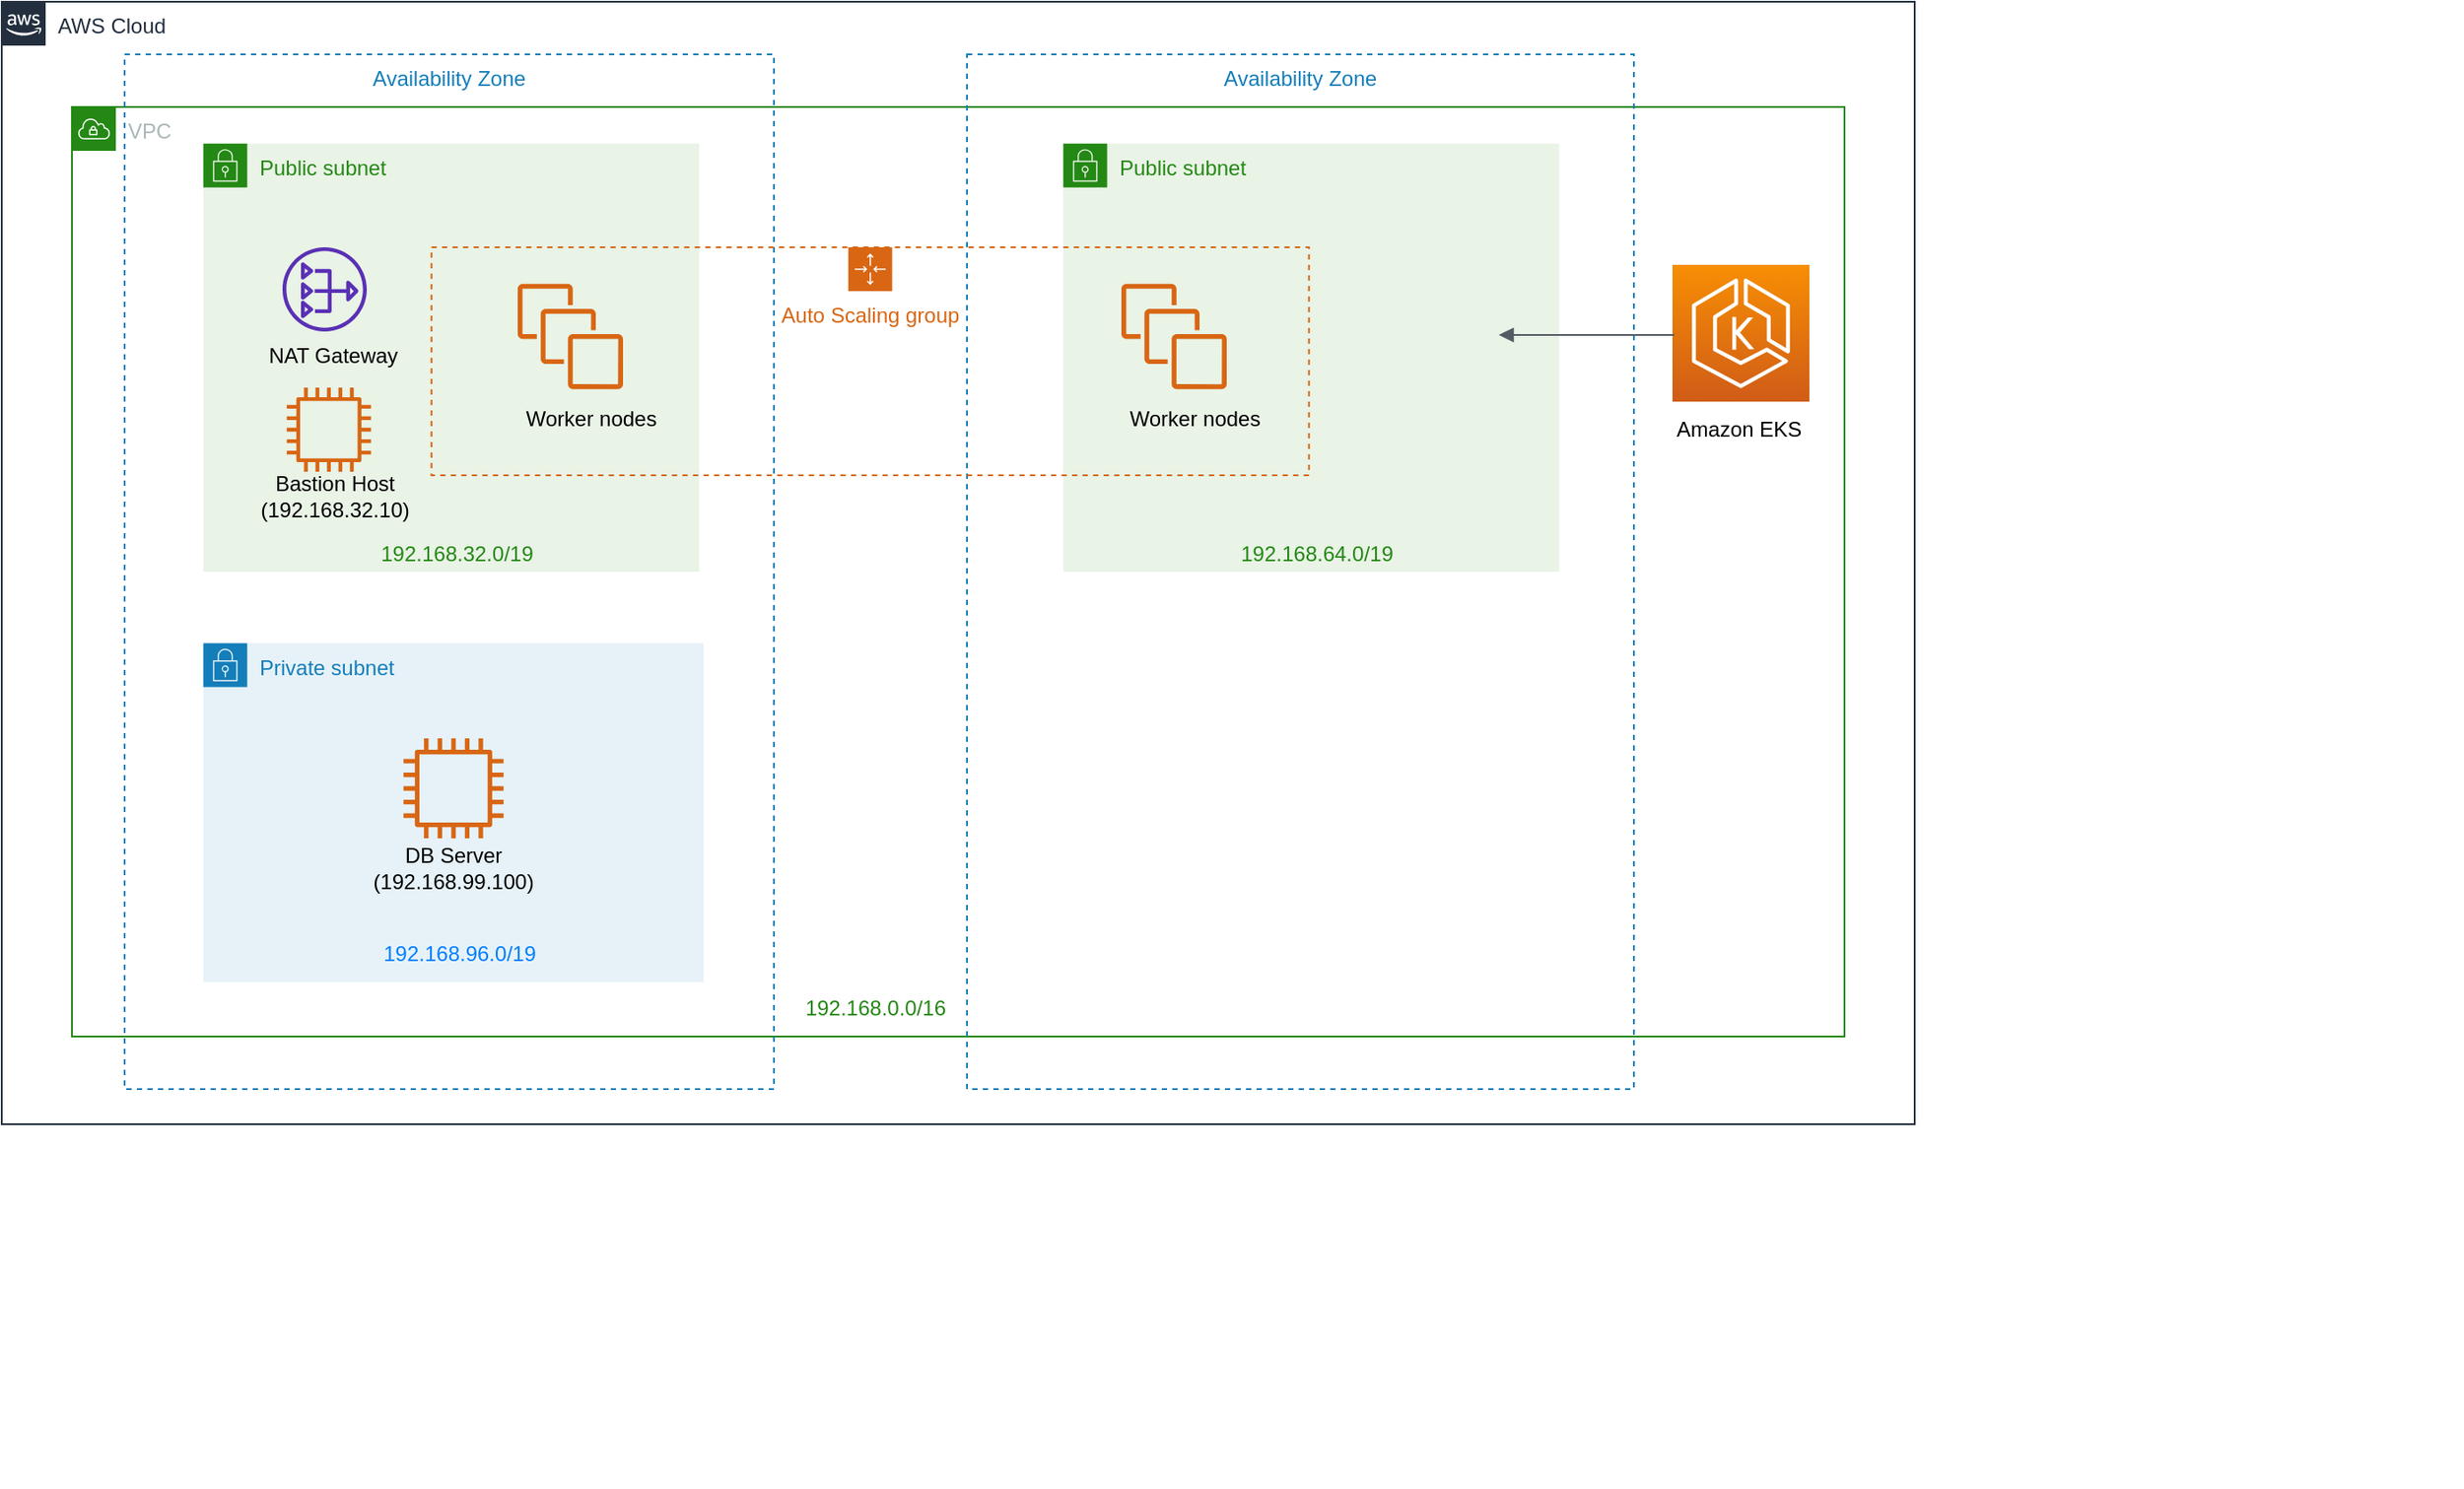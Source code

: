 <mxfile version="12.4.2" type="device" pages="2"><diagram id="54BqALLU7wodp8FNLnc1" name="AWS構成"><mxGraphModel dx="1024" dy="592" grid="1" gridSize="10" guides="1" tooltips="1" connect="1" arrows="1" fold="1" page="1" pageScale="1" pageWidth="827" pageHeight="1169" math="0" shadow="0"><root><mxCell id="0"/><mxCell id="1" parent="0"/><mxCell id="EiOpMxR-uVtinpsSjzxG-1" value="AWS Cloud" style="points=[[0,0],[0.25,0],[0.5,0],[0.75,0],[1,0],[1,0.25],[1,0.5],[1,0.75],[1,1],[0.75,1],[0.5,1],[0.25,1],[0,1],[0,0.75],[0,0.5],[0,0.25]];outlineConnect=0;gradientColor=none;html=1;whiteSpace=wrap;fontSize=12;fontStyle=0;shape=mxgraph.aws4.group;grIcon=mxgraph.aws4.group_aws_cloud_alt;strokeColor=#232F3E;fillColor=none;verticalAlign=top;align=left;spacingLeft=30;fontColor=#232F3E;dashed=0;" parent="1" vertex="1"><mxGeometry x="20" y="70" width="1090" height="640" as="geometry"/></mxCell><mxCell id="LlpVSZ4aEj_mOv94WtYo-32" value="" style="group" parent="1" vertex="1" connectable="0"><mxGeometry x="60" y="140" width="1362" height="777" as="geometry"/></mxCell><mxCell id="EiOpMxR-uVtinpsSjzxG-3" value="VPC" style="points=[[0,0],[0.25,0],[0.5,0],[0.75,0],[1,0],[1,0.25],[1,0.5],[1,0.75],[1,1],[0.75,1],[0.5,1],[0.25,1],[0,1],[0,0.75],[0,0.5],[0,0.25]];outlineConnect=0;gradientColor=none;html=1;whiteSpace=wrap;fontSize=12;fontStyle=0;shape=mxgraph.aws4.group;grIcon=mxgraph.aws4.group_vpc;strokeColor=#248814;fillColor=none;verticalAlign=top;align=left;spacingLeft=30;fontColor=#AAB7B8;dashed=0;" parent="LlpVSZ4aEj_mOv94WtYo-32" vertex="1"><mxGeometry y="-10" width="1010" height="530" as="geometry"/></mxCell><mxCell id="EiOpMxR-uVtinpsSjzxG-20" value="192.168.0.0/16" style="text;html=1;strokeColor=none;fillColor=none;align=center;verticalAlign=middle;whiteSpace=wrap;rounded=0;fontColor=#248814;" parent="LlpVSZ4aEj_mOv94WtYo-32" vertex="1"><mxGeometry x="313.004" y="493.469" width="290.051" height="21.224" as="geometry"/></mxCell><mxCell id="LlpVSZ4aEj_mOv94WtYo-39" value="" style="group" parent="LlpVSZ4aEj_mOv94WtYo-32" vertex="1" connectable="0"><mxGeometry x="30" y="-40" width="1332" height="817" as="geometry"/></mxCell><mxCell id="LlpVSZ4aEj_mOv94WtYo-34" value="" style="group" parent="LlpVSZ4aEj_mOv94WtYo-39" vertex="1" connectable="0"><mxGeometry width="1332" height="817" as="geometry"/></mxCell><mxCell id="LlpVSZ4aEj_mOv94WtYo-35" value="Availability Zone" style="fillColor=none;strokeColor=#147EBA;dashed=1;verticalAlign=top;fontStyle=0;fontColor=#147EBA;" parent="LlpVSZ4aEj_mOv94WtYo-34" vertex="1"><mxGeometry width="370" height="590" as="geometry"/></mxCell><mxCell id="LlpVSZ4aEj_mOv94WtYo-36" value="" style="group" parent="LlpVSZ4aEj_mOv94WtYo-34" vertex="1" connectable="0"><mxGeometry x="44.848" y="50.862" width="1287.152" height="766.138" as="geometry"/></mxCell><mxCell id="LlpVSZ4aEj_mOv94WtYo-37" value="Public subnet" style="points=[[0,0],[0.25,0],[0.5,0],[0.75,0],[1,0],[1,0.25],[1,0.5],[1,0.75],[1,1],[0.75,1],[0.5,1],[0.25,1],[0,1],[0,0.75],[0,0.5],[0,0.25]];outlineConnect=0;gradientColor=none;html=1;whiteSpace=wrap;fontSize=12;fontStyle=0;shape=mxgraph.aws4.group;grIcon=mxgraph.aws4.group_security_group;grStroke=0;strokeColor=#248814;fillColor=#E9F3E6;verticalAlign=top;align=left;spacingLeft=30;fontColor=#248814;dashed=0;" parent="LlpVSZ4aEj_mOv94WtYo-36" vertex="1"><mxGeometry width="282.545" height="244.138" as="geometry"/></mxCell><mxCell id="LlpVSZ4aEj_mOv94WtYo-38" value="192.168.32.0/19" style="text;html=1;strokeColor=none;fillColor=none;align=center;verticalAlign=middle;whiteSpace=wrap;rounded=0;fontColor=#248814;" parent="LlpVSZ4aEj_mOv94WtYo-36" vertex="1"><mxGeometry x="77.058" y="223.793" width="134.851" height="20.345" as="geometry"/></mxCell><mxCell id="LlpVSZ4aEj_mOv94WtYo-26" value="" style="group" parent="LlpVSZ4aEj_mOv94WtYo-36" vertex="1" connectable="0"><mxGeometry x="25.152" y="139.138" width="112" height="72" as="geometry"/></mxCell><mxCell id="LlpVSZ4aEj_mOv94WtYo-27" value="" style="outlineConnect=0;fontColor=#232F3E;gradientColor=none;fillColor=#D86613;strokeColor=none;dashed=0;verticalLabelPosition=bottom;verticalAlign=top;align=center;html=1;fontSize=12;fontStyle=0;aspect=fixed;pointerEvents=1;shape=mxgraph.aws4.instance2;" parent="LlpVSZ4aEj_mOv94WtYo-26" vertex="1"><mxGeometry x="22.4" width="48" height="48" as="geometry"/></mxCell><mxCell id="LlpVSZ4aEj_mOv94WtYo-43" value="" style="group" parent="LlpVSZ4aEj_mOv94WtYo-36" vertex="1" connectable="0"><mxGeometry x="45.152" y="59.138" width="112" height="72" as="geometry"/></mxCell><mxCell id="LlpVSZ4aEj_mOv94WtYo-21" value="" style="group" parent="LlpVSZ4aEj_mOv94WtYo-43" vertex="1" connectable="0"><mxGeometry width="112" height="72" as="geometry"/></mxCell><mxCell id="LlpVSZ4aEj_mOv94WtYo-42" value="" style="group" parent="LlpVSZ4aEj_mOv94WtYo-21" vertex="1" connectable="0"><mxGeometry width="80" height="72" as="geometry"/></mxCell><mxCell id="LlpVSZ4aEj_mOv94WtYo-22" value="" style="group;aspect=fixed;" parent="LlpVSZ4aEj_mOv94WtYo-42" vertex="1" connectable="0"><mxGeometry width="80" height="72" as="geometry"/></mxCell><mxCell id="LlpVSZ4aEj_mOv94WtYo-23" value="" style="group" parent="LlpVSZ4aEj_mOv94WtYo-22" vertex="1" connectable="0"><mxGeometry width="80" height="72" as="geometry"/></mxCell><mxCell id="LlpVSZ4aEj_mOv94WtYo-25" value="NAT Gateway" style="text;html=1;strokeColor=none;fillColor=none;align=center;verticalAlign=middle;whiteSpace=wrap;rounded=0;" parent="LlpVSZ4aEj_mOv94WtYo-23" vertex="1"><mxGeometry x="-11" y="52" width="80" height="20" as="geometry"/></mxCell><mxCell id="LlpVSZ4aEj_mOv94WtYo-24" value="" style="outlineConnect=0;fontColor=#232F3E;gradientColor=none;fillColor=#5A30B5;strokeColor=none;dashed=0;verticalLabelPosition=bottom;verticalAlign=top;align=center;html=1;fontSize=12;fontStyle=0;aspect=fixed;pointerEvents=1;shape=mxgraph.aws4.nat_gateway;" parent="LlpVSZ4aEj_mOv94WtYo-36" vertex="1"><mxGeometry x="45.152" y="59.138" width="48" height="48" as="geometry"/></mxCell><mxCell id="LlpVSZ4aEj_mOv94WtYo-28" value="Bastion Host&lt;br&gt;(192.168.32.10)" style="text;html=1;strokeColor=none;fillColor=none;align=center;verticalAlign=middle;whiteSpace=wrap;rounded=0;" parent="LlpVSZ4aEj_mOv94WtYo-36" vertex="1"><mxGeometry x="19.152" y="191.138" width="112" height="20" as="geometry"/></mxCell><mxCell id="LlpVSZ4aEj_mOv94WtYo-9" value="" style="group" parent="LlpVSZ4aEj_mOv94WtYo-34" vertex="1" connectable="0"><mxGeometry x="44.85" y="335.69" width="285.15" height="193.276" as="geometry"/></mxCell><mxCell id="EiOpMxR-uVtinpsSjzxG-7" value="Private subnet" style="points=[[0,0],[0.25,0],[0.5,0],[0.75,0],[1,0],[1,0.25],[1,0.5],[1,0.75],[1,1],[0.75,1],[0.5,1],[0.25,1],[0,1],[0,0.75],[0,0.5],[0,0.25]];outlineConnect=0;gradientColor=none;html=1;whiteSpace=wrap;fontSize=12;fontStyle=0;shape=mxgraph.aws4.group;grIcon=mxgraph.aws4.group_security_group;grStroke=0;strokeColor=#147EBA;fillColor=#E6F2F8;verticalAlign=top;align=left;spacingLeft=30;fontColor=#147EBA;dashed=0;" parent="LlpVSZ4aEj_mOv94WtYo-9" vertex="1"><mxGeometry width="285.15" height="193.276" as="geometry"/></mxCell><mxCell id="EiOpMxR-uVtinpsSjzxG-21" value="192.168.96.0/19" style="text;html=1;strokeColor=none;fillColor=none;align=center;verticalAlign=middle;whiteSpace=wrap;rounded=0;fontColor=#007FFF;" parent="LlpVSZ4aEj_mOv94WtYo-9" vertex="1"><mxGeometry x="77.768" y="164.92" width="136.094" height="24.159" as="geometry"/></mxCell><mxCell id="LlpVSZ4aEj_mOv94WtYo-6" value="" style="group" parent="LlpVSZ4aEj_mOv94WtYo-9" vertex="1" connectable="0"><mxGeometry x="79.208" y="54.359" width="126.733" height="85.766" as="geometry"/></mxCell><mxCell id="EiOpMxR-uVtinpsSjzxG-13" value="" style="outlineConnect=0;fontColor=#232F3E;gradientColor=none;fillColor=#D86613;strokeColor=none;dashed=0;verticalLabelPosition=bottom;verticalAlign=top;align=center;html=1;fontSize=12;fontStyle=0;aspect=fixed;pointerEvents=1;shape=mxgraph.aws4.instance2;" parent="LlpVSZ4aEj_mOv94WtYo-6" vertex="1"><mxGeometry x="34.867" width="57" height="57" as="geometry"/></mxCell><mxCell id="EiOpMxR-uVtinpsSjzxG-15" value="DB Server&lt;br&gt;(192.168.99.100)" style="text;html=1;strokeColor=none;fillColor=none;align=center;verticalAlign=middle;whiteSpace=wrap;rounded=0;" parent="LlpVSZ4aEj_mOv94WtYo-6" vertex="1"><mxGeometry y="61.607" width="126.733" height="24.159" as="geometry"/></mxCell><mxCell id="EiOpMxR-uVtinpsSjzxG-8" value="" style="outlineConnect=0;fontColor=#232F3E;gradientColor=#F78E04;gradientDirection=north;fillColor=#D05C17;strokeColor=#ffffff;dashed=0;verticalLabelPosition=bottom;verticalAlign=top;align=center;html=1;fontSize=12;fontStyle=0;aspect=fixed;shape=mxgraph.aws4.resourceIcon;resIcon=mxgraph.aws4.eks;" parent="LlpVSZ4aEj_mOv94WtYo-32" vertex="1"><mxGeometry x="912" y="80" width="78" height="78" as="geometry"/></mxCell><mxCell id="EiOpMxR-uVtinpsSjzxG-17" value="Amazon EKS" style="text;html=1;strokeColor=none;fillColor=none;align=center;verticalAlign=middle;whiteSpace=wrap;rounded=0;" parent="LlpVSZ4aEj_mOv94WtYo-32" vertex="1"><mxGeometry x="910" y="164" width="80" height="20" as="geometry"/></mxCell><mxCell id="LlpVSZ4aEj_mOv94WtYo-33" value="" style="group" parent="1" vertex="1" connectable="0"><mxGeometry x="580" y="100" width="370" height="590" as="geometry"/></mxCell><mxCell id="LlpVSZ4aEj_mOv94WtYo-1" value="Availability Zone" style="fillColor=none;strokeColor=#147EBA;dashed=1;verticalAlign=top;fontStyle=0;fontColor=#147EBA;" parent="LlpVSZ4aEj_mOv94WtYo-33" vertex="1"><mxGeometry x="-10" width="380" height="590" as="geometry"/></mxCell><mxCell id="LlpVSZ4aEj_mOv94WtYo-12" value="" style="group" parent="LlpVSZ4aEj_mOv94WtYo-33" vertex="1" connectable="0"><mxGeometry x="44.848" y="50.862" width="282.545" height="244.138" as="geometry"/></mxCell><mxCell id="LlpVSZ4aEj_mOv94WtYo-13" value="Public subnet" style="points=[[0,0],[0.25,0],[0.5,0],[0.75,0],[1,0],[1,0.25],[1,0.5],[1,0.75],[1,1],[0.75,1],[0.5,1],[0.25,1],[0,1],[0,0.75],[0,0.5],[0,0.25]];outlineConnect=0;gradientColor=none;html=1;whiteSpace=wrap;fontSize=12;fontStyle=0;shape=mxgraph.aws4.group;grIcon=mxgraph.aws4.group_security_group;grStroke=0;strokeColor=#248814;fillColor=#E9F3E6;verticalAlign=top;align=left;spacingLeft=30;fontColor=#248814;dashed=0;" parent="LlpVSZ4aEj_mOv94WtYo-12" vertex="1"><mxGeometry width="282.545" height="244.138" as="geometry"/></mxCell><mxCell id="LlpVSZ4aEj_mOv94WtYo-14" value="192.168.64.0/19" style="text;html=1;strokeColor=none;fillColor=none;align=center;verticalAlign=middle;whiteSpace=wrap;rounded=0;fontColor=#248814;" parent="LlpVSZ4aEj_mOv94WtYo-12" vertex="1"><mxGeometry x="77.058" y="223.793" width="134.851" height="20.345" as="geometry"/></mxCell><mxCell id="LlpVSZ4aEj_mOv94WtYo-40" value="Auto Scaling group" style="points=[[0,0],[0.25,0],[0.5,0],[0.75,0],[1,0],[1,0.25],[1,0.5],[1,0.75],[1,1],[0.75,1],[0.5,1],[0.25,1],[0,1],[0,0.75],[0,0.5],[0,0.25]];outlineConnect=0;gradientColor=none;html=1;whiteSpace=wrap;fontSize=12;fontStyle=0;shape=mxgraph.aws4.groupCenter;grIcon=mxgraph.aws4.group_auto_scaling_group;grStroke=1;strokeColor=#D86613;fillColor=none;verticalAlign=top;align=center;fontColor=#D86613;dashed=1;spacingTop=25;" parent="LlpVSZ4aEj_mOv94WtYo-12" vertex="1"><mxGeometry x="-360" y="59.14" width="500" height="130" as="geometry"/></mxCell><mxCell id="LlpVSZ4aEj_mOv94WtYo-47" value="" style="group" parent="LlpVSZ4aEj_mOv94WtYo-12" vertex="1" connectable="0"><mxGeometry x="175.152" y="59.138" width="80" height="72" as="geometry"/></mxCell><mxCell id="LlpVSZ4aEj_mOv94WtYo-48" value="" style="group;aspect=fixed;" parent="LlpVSZ4aEj_mOv94WtYo-47" vertex="1" connectable="0"><mxGeometry width="80" height="72" as="geometry"/></mxCell><mxCell id="LlpVSZ4aEj_mOv94WtYo-54" value="" style="group" parent="LlpVSZ4aEj_mOv94WtYo-12" vertex="1" connectable="0"><mxGeometry x="19.152" y="80" width="112" height="87" as="geometry"/></mxCell><mxCell id="LlpVSZ4aEj_mOv94WtYo-55" value="" style="group" parent="LlpVSZ4aEj_mOv94WtYo-54" vertex="1" connectable="0"><mxGeometry width="112" height="87" as="geometry"/></mxCell><mxCell id="LlpVSZ4aEj_mOv94WtYo-56" value="" style="outlineConnect=0;fontColor=#232F3E;gradientColor=none;fillColor=#D86613;strokeColor=none;dashed=0;verticalLabelPosition=bottom;verticalAlign=top;align=center;html=1;fontSize=12;fontStyle=0;aspect=fixed;pointerEvents=1;shape=mxgraph.aws4.instances;" parent="LlpVSZ4aEj_mOv94WtYo-55" vertex="1"><mxGeometry x="14" width="60" height="60" as="geometry"/></mxCell><mxCell id="LlpVSZ4aEj_mOv94WtYo-57" value="Worker nodes" style="text;html=1;strokeColor=none;fillColor=none;align=center;verticalAlign=middle;whiteSpace=wrap;rounded=0;" parent="LlpVSZ4aEj_mOv94WtYo-55" vertex="1"><mxGeometry y="67" width="112" height="20" as="geometry"/></mxCell><mxCell id="LlpVSZ4aEj_mOv94WtYo-53" value="" style="group" parent="LlpVSZ4aEj_mOv94WtYo-12" vertex="1" connectable="0"><mxGeometry x="-324.848" y="80" width="112" height="87" as="geometry"/></mxCell><mxCell id="LlpVSZ4aEj_mOv94WtYo-18" value="" style="group" parent="LlpVSZ4aEj_mOv94WtYo-53" vertex="1" connectable="0"><mxGeometry width="112" height="87" as="geometry"/></mxCell><mxCell id="LlpVSZ4aEj_mOv94WtYo-19" value="" style="outlineConnect=0;fontColor=#232F3E;gradientColor=none;fillColor=#D86613;strokeColor=none;dashed=0;verticalLabelPosition=bottom;verticalAlign=top;align=center;html=1;fontSize=12;fontStyle=0;aspect=fixed;pointerEvents=1;shape=mxgraph.aws4.instances;" parent="LlpVSZ4aEj_mOv94WtYo-18" vertex="1"><mxGeometry x="14" width="60" height="60" as="geometry"/></mxCell><mxCell id="LlpVSZ4aEj_mOv94WtYo-20" value="Worker nodes" style="text;html=1;strokeColor=none;fillColor=none;align=center;verticalAlign=middle;whiteSpace=wrap;rounded=0;" parent="LlpVSZ4aEj_mOv94WtYo-18" vertex="1"><mxGeometry y="67" width="112" height="20" as="geometry"/></mxCell><mxCell id="LlpVSZ4aEj_mOv94WtYo-64" value="" style="edgeStyle=orthogonalEdgeStyle;html=1;endArrow=none;elbow=vertical;startArrow=block;startFill=1;strokeColor=#545B64;rounded=0;" parent="LlpVSZ4aEj_mOv94WtYo-33" edge="1"><mxGeometry width="100" relative="1" as="geometry"><mxPoint x="293" y="160" as="sourcePoint"/><mxPoint x="393" y="160" as="targetPoint"/></mxGeometry></mxCell><mxCell id="LlpVSZ4aEj_mOv94WtYo-30" value="名称未設定レイヤ" parent="0"/><mxCell id="LlpVSZ4aEj_mOv94WtYo-31" value="名称未設定レイヤ" parent="0"/></root></mxGraphModel></diagram><diagram id="H8xSj-lFhLWWFfBFDNYp" name="コンテナ構成"><mxGraphModel dx="1024" dy="592" grid="1" gridSize="10" guides="1" tooltips="1" connect="1" arrows="1" fold="1" page="1" pageScale="1" pageWidth="827" pageHeight="1169" math="0" shadow="0"><root><mxCell id="-rr01ph82OVYkVazoc6R-0"/><mxCell id="-rr01ph82OVYkVazoc6R-1" parent="-rr01ph82OVYkVazoc6R-0"/><mxCell id="-rr01ph82OVYkVazoc6R-2" value="" style="rounded=1;whiteSpace=wrap;html=1;align=left;fillColor=none;strokeColor=#CCCCCC;strokeWidth=3;" parent="-rr01ph82OVYkVazoc6R-1" vertex="1"><mxGeometry x="120" y="140" width="450" height="300" as="geometry"/></mxCell><mxCell id="-rr01ph82OVYkVazoc6R-3" value="" style="rounded=1;whiteSpace=wrap;html=1;align=left;fillColor=none;strokeColor=#CCCCCC;strokeWidth=3;" parent="-rr01ph82OVYkVazoc6R-1" vertex="1"><mxGeometry x="640" y="140" width="220" height="200" as="geometry"/></mxCell><mxCell id="-rr01ph82OVYkVazoc6R-4" value="&lt;b&gt;&amp;nbsp; &amp;nbsp; Apache httpd 2.4.41&lt;/b&gt;" style="rounded=1;whiteSpace=wrap;html=1;align=left;verticalAlign=top;fillColor=#cce5ff;strokeColor=none;fontColor=#4D4D4D;" parent="-rr01ph82OVYkVazoc6R-1" vertex="1"><mxGeometry x="150" y="180" width="150" height="120" as="geometry"/></mxCell><mxCell id="-rr01ph82OVYkVazoc6R-5" value="&lt;b&gt;&amp;nbsp; &amp;nbsp; Tomcat 9.0.30&lt;/b&gt;" style="rounded=1;whiteSpace=wrap;html=1;align=left;verticalAlign=top;fillColor=#FFC27D;strokeColor=none;fontColor=#4D4D4D;" parent="-rr01ph82OVYkVazoc6R-1" vertex="1"><mxGeometry x="380" y="180" width="170" height="120" as="geometry"/></mxCell><mxCell id="-rr01ph82OVYkVazoc6R-6" value="&lt;b&gt;&lt;br&gt;&amp;nbsp; &amp;nbsp; PostgreSQL 12&lt;/b&gt;" style="rounded=1;whiteSpace=wrap;html=1;fillColor=#dae8fc;strokeColor=none;align=left;verticalAlign=top;fontColor=#4D4D4D;" parent="-rr01ph82OVYkVazoc6R-1" vertex="1"><mxGeometry x="664" y="170" width="176" height="140" as="geometry"/></mxCell><mxCell id="-rr01ph82OVYkVazoc6R-7" value="&lt;span style=&quot;font-size: 10px&quot;&gt;アプリケーション&lt;br&gt;terasoluna-tourreservation-web.war&lt;br&gt;&lt;/span&gt;" style="rounded=0;whiteSpace=wrap;html=1;strokeColor=#EBBE92;strokeWidth=1;fillColor=#ffcc99;align=left;" parent="-rr01ph82OVYkVazoc6R-1" vertex="1"><mxGeometry x="419" y="213" width="120" height="70" as="geometry"/></mxCell><mxCell id="-rr01ph82OVYkVazoc6R-8" value="データベース&lt;br style=&quot;font-size: 10px&quot;&gt;DB名&amp;nbsp; ：tourreserve&lt;br style=&quot;font-size: 10px&quot;&gt;ユーザ：postgres&lt;br style=&quot;font-size: 10px&quot;&gt;PW&amp;nbsp; &amp;nbsp; &amp;nbsp;：&lt;span style=&quot;white-space: nowrap&quot;&gt;P0stgres&lt;/span&gt;" style="rounded=0;whiteSpace=wrap;html=1;strokeColor=#90BEFF;strokeWidth=1;fillColor=#dae8fc;align=left;fontSize=10;" parent="-rr01ph82OVYkVazoc6R-1" vertex="1"><mxGeometry x="700.21" y="210" width="126.41" height="80" as="geometry"/></mxCell><mxCell id="-rr01ph82OVYkVazoc6R-9" value="" style="ellipse;whiteSpace=wrap;html=1;strokeColor=#808080;strokeWidth=1;fillColor=#ffffff;align=left;" parent="-rr01ph82OVYkVazoc6R-1" vertex="1"><mxGeometry x="146" y="233" width="10" height="10" as="geometry"/></mxCell><mxCell id="-rr01ph82OVYkVazoc6R-10" value="" style="ellipse;whiteSpace=wrap;html=1;strokeColor=#808080;strokeWidth=1;fillColor=#ffffff;align=left;" parent="-rr01ph82OVYkVazoc6R-1" vertex="1"><mxGeometry x="376" y="233" width="10" height="10" as="geometry"/></mxCell><mxCell id="-rr01ph82OVYkVazoc6R-11" value="" style="ellipse;whiteSpace=wrap;html=1;strokeColor=#808080;strokeWidth=1;fillColor=#ffffff;align=left;" parent="-rr01ph82OVYkVazoc6R-1" vertex="1"><mxGeometry x="660" y="233" width="10" height="10" as="geometry"/></mxCell><mxCell id="-rr01ph82OVYkVazoc6R-12" value="" style="endArrow=classic;html=1;strokeColor=#808080;" parent="-rr01ph82OVYkVazoc6R-1" edge="1"><mxGeometry width="50" height="50" relative="1" as="geometry"><mxPoint x="60" y="238" as="sourcePoint"/><mxPoint x="150" y="238" as="targetPoint"/></mxGeometry></mxCell><mxCell id="-rr01ph82OVYkVazoc6R-13" value="" style="endArrow=classic;html=1;entryX=0;entryY=0.5;entryDx=0;entryDy=0;strokeColor=#808080;exitX=1;exitY=0.5;exitDx=0;exitDy=0;" parent="-rr01ph82OVYkVazoc6R-1" edge="1"><mxGeometry width="50" height="50" relative="1" as="geometry"><mxPoint x="300" y="238" as="sourcePoint"/><mxPoint x="380" y="238" as="targetPoint"/></mxGeometry></mxCell><mxCell id="-rr01ph82OVYkVazoc6R-14" value="" style="endArrow=classic;html=1;entryX=0;entryY=0.5;entryDx=0;entryDy=0;strokeColor=#808080;" parent="-rr01ph82OVYkVazoc6R-1" edge="1"><mxGeometry width="50" height="50" relative="1" as="geometry"><mxPoint x="540" y="238" as="sourcePoint"/><mxPoint x="664" y="238" as="targetPoint"/></mxGeometry></mxCell><mxCell id="-rr01ph82OVYkVazoc6R-15" value=":80" style="text;html=1;strokeColor=none;fillColor=none;align=center;verticalAlign=middle;whiteSpace=wrap;rounded=0;" parent="-rr01ph82OVYkVazoc6R-1" vertex="1"><mxGeometry x="146" y="238" width="30" height="20" as="geometry"/></mxCell><mxCell id="-rr01ph82OVYkVazoc6R-16" value="&lt;b&gt;Web/AP ポッド&lt;br&gt;&lt;/b&gt;" style="text;html=1;strokeColor=none;fillColor=none;align=left;verticalAlign=middle;whiteSpace=wrap;rounded=0;fontColor=#000000;" parent="-rr01ph82OVYkVazoc6R-1" vertex="1"><mxGeometry x="110" y="90" width="180" height="40" as="geometry"/></mxCell><mxCell id="-rr01ph82OVYkVazoc6R-17" value="① /&lt;span style=&quot;white-space: nowrap ; font-size: 12px&quot;&gt;terasoluna-tourreservation-web/&lt;br style=&quot;font-size: 12px&quot;&gt;&lt;br style=&quot;font-size: 12px&quot;&gt;② ajp://tomcat:8009/&lt;/span&gt;&lt;span style=&quot;white-space: nowrap ; font-size: 12px&quot;&gt;terasoluna-tourreservation-web/&lt;br style=&quot;font-size: 12px&quot;&gt;&lt;br style=&quot;font-size: 12px&quot;&gt;&lt;/span&gt;&lt;span style=&quot;white-space: nowrap ; font-size: 12px&quot;&gt;③&amp;nbsp;&lt;/span&gt;&lt;span style=&quot;white-space: nowrap ; font-size: 12px&quot;&gt;jdbc:postgresql://192.168.99.100:5432/tourreserve&lt;br style=&quot;font-size: 12px&quot;&gt;&lt;/span&gt;&lt;span style=&quot;white-space: nowrap ; font-size: 12px&quot;&gt;&amp;nbsp; &amp;nbsp;&lt;/span&gt;&lt;span style=&quot;white-space: nowrap ; font-size: 12px&quot;&gt;&lt;br style=&quot;font-size: 12px&quot;&gt;&lt;/span&gt;" style="text;html=1;strokeColor=none;fillColor=none;align=left;verticalAlign=middle;whiteSpace=wrap;rounded=0;spacing=2;fontSize=12;" parent="-rr01ph82OVYkVazoc6R-1" vertex="1"><mxGeometry x="600" y="360" width="350" height="100" as="geometry"/></mxCell><mxCell id="-rr01ph82OVYkVazoc6R-18" value=":8009" style="text;html=1;strokeColor=none;fillColor=none;align=center;verticalAlign=middle;whiteSpace=wrap;rounded=0;" parent="-rr01ph82OVYkVazoc6R-1" vertex="1"><mxGeometry x="383" y="238" width="30" height="20" as="geometry"/></mxCell><mxCell id="-rr01ph82OVYkVazoc6R-19" value=":5432" style="text;html=1;strokeColor=none;fillColor=none;align=center;verticalAlign=middle;whiteSpace=wrap;rounded=0;" parent="-rr01ph82OVYkVazoc6R-1" vertex="1"><mxGeometry x="667" y="238" width="30" height="20" as="geometry"/></mxCell><mxCell id="-rr01ph82OVYkVazoc6R-20" value="①" style="text;html=1;strokeColor=none;fillColor=none;align=center;verticalAlign=middle;whiteSpace=wrap;rounded=0;" parent="-rr01ph82OVYkVazoc6R-1" vertex="1"><mxGeometry x="80" y="218" width="30" height="20" as="geometry"/></mxCell><mxCell id="-rr01ph82OVYkVazoc6R-21" value="②" style="text;html=1;strokeColor=none;fillColor=none;align=center;verticalAlign=middle;whiteSpace=wrap;rounded=0;" parent="-rr01ph82OVYkVazoc6R-1" vertex="1"><mxGeometry x="310" y="218" width="30" height="20" as="geometry"/></mxCell><mxCell id="-rr01ph82OVYkVazoc6R-22" value="③" style="text;html=1;strokeColor=none;fillColor=none;align=center;verticalAlign=middle;whiteSpace=wrap;rounded=0;" parent="-rr01ph82OVYkVazoc6R-1" vertex="1"><mxGeometry x="580" y="218" width="30" height="20" as="geometry"/></mxCell><mxCell id="-rr01ph82OVYkVazoc6R-23" value="&lt;b&gt;DBサーバ&lt;/b&gt;" style="text;html=1;strokeColor=none;fillColor=none;align=left;verticalAlign=middle;whiteSpace=wrap;rounded=0;" parent="-rr01ph82OVYkVazoc6R-1" vertex="1"><mxGeometry x="640" y="75" width="220" height="65" as="geometry"/></mxCell><mxCell id="-rr01ph82OVYkVazoc6R-24" value="AJP プロキシ設定&lt;span style=&quot;white-space: nowrap&quot;&gt;&lt;br&gt;① ⇒ ②&lt;br&gt;&lt;/span&gt;" style="rounded=1;whiteSpace=wrap;html=1;strokeColor=#ABCDFF;strokeWidth=1;fillColor=#dae8fc;fontSize=10;align=left;verticalAlign=middle;arcSize=0;" parent="-rr01ph82OVYkVazoc6R-1" vertex="1"><mxGeometry x="180" y="225.5" width="110" height="45" as="geometry"/></mxCell><mxCell id="-rr01ph82OVYkVazoc6R-31" value="&lt;b&gt;&amp;nbsp; &amp;nbsp; alpine&lt;/b&gt;" style="rounded=1;whiteSpace=wrap;html=1;align=left;verticalAlign=top;fillColor=#d5e8d4;strokeColor=none;fontColor=#4D4D4D;" parent="-rr01ph82OVYkVazoc6R-1" vertex="1"><mxGeometry x="390" y="350" width="150" height="60" as="geometry"/></mxCell><mxCell id="-rr01ph82OVYkVazoc6R-32" value="muroya / td_tomcat&lt;br&gt;コンテナ" style="text;html=1;strokeColor=none;fillColor=none;align=left;verticalAlign=middle;whiteSpace=wrap;rounded=0;fontSize=12;fontColor=#000000;" parent="-rr01ph82OVYkVazoc6R-1" vertex="1"><mxGeometry x="160" y="150" width="150" height="20" as="geometry"/></mxCell><mxCell id="-rr01ph82OVYkVazoc6R-33" value="muroya / td_httpd&lt;br&gt;コンテナ" style="text;html=1;strokeColor=none;fillColor=none;align=left;verticalAlign=middle;whiteSpace=wrap;rounded=0;fontSize=12;fontColor=#000000;" parent="-rr01ph82OVYkVazoc6R-1" vertex="1"><mxGeometry x="383" y="150" width="150" height="20" as="geometry"/></mxCell><mxCell id="-rr01ph82OVYkVazoc6R-34" value="muroya / td_alpine&lt;br&gt;コンテナ" style="text;html=1;strokeColor=none;fillColor=none;align=left;verticalAlign=middle;whiteSpace=wrap;rounded=0;fontSize=12;fontColor=#000000;" parent="-rr01ph82OVYkVazoc6R-1" vertex="1"><mxGeometry x="383" y="320" width="150" height="20" as="geometry"/></mxCell><mxCell id="-rr01ph82OVYkVazoc6R-35" value="postgresコンテナ (新規作成)" style="text;html=1;strokeColor=none;fillColor=none;align=left;verticalAlign=middle;whiteSpace=wrap;rounded=0;fontSize=12;fontColor=#000000;" parent="-rr01ph82OVYkVazoc6R-1" vertex="1"><mxGeometry x="660" y="146" width="170" height="20" as="geometry"/></mxCell><mxCell id="DZyM9ZDonRbNpNOuSKcq-0" value="curl をインストール" style="rounded=0;whiteSpace=wrap;html=1;strokeColor=#94CC74;fillColor=#DAEDD9;fontSize=10;" vertex="1" parent="-rr01ph82OVYkVazoc6R-1"><mxGeometry x="419" y="375" width="103" height="20" as="geometry"/></mxCell></root></mxGraphModel></diagram></mxfile>